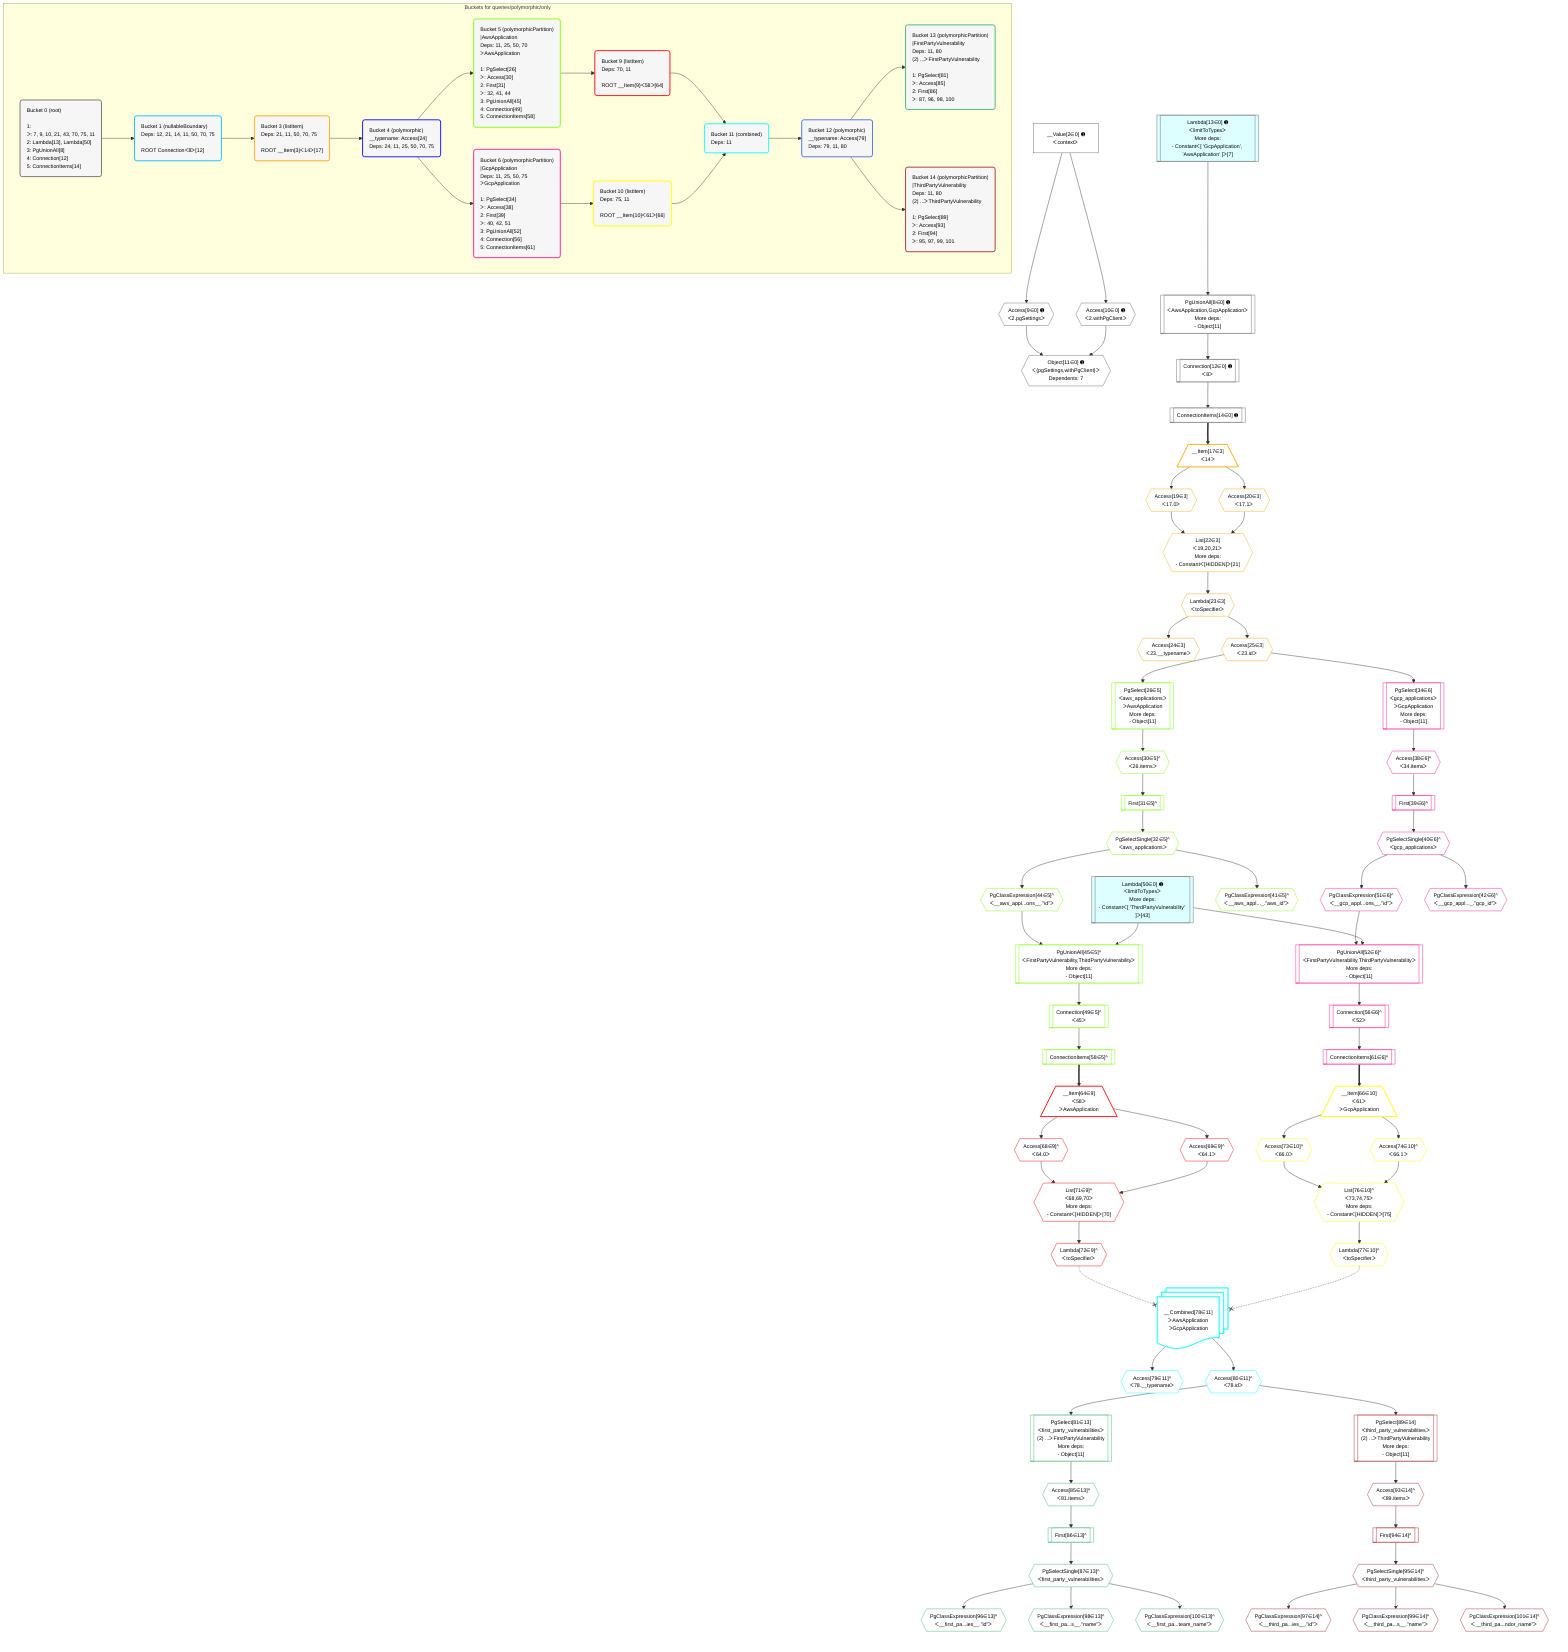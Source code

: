 %%{init: {'themeVariables': { 'fontSize': '12px'}}}%%
graph TD
    classDef path fill:#eee,stroke:#000,color:#000
    classDef plan fill:#fff,stroke-width:1px,color:#000
    classDef itemplan fill:#fff,stroke-width:2px,color:#000
    classDef unbatchedplan fill:#dff,stroke-width:1px,color:#000
    classDef sideeffectplan fill:#fcc,stroke-width:2px,color:#000
    classDef bucket fill:#f6f6f6,color:#000,stroke-width:2px,text-align:left

    subgraph "Buckets for queries/polymorphic/only"
    Bucket0("Bucket 0 (root)<br /><br />1: <br />ᐳ: 7, 9, 10, 21, 43, 70, 75, 11<br />2: Lambda[13], Lambda[50]<br />3: PgUnionAll[8]<br />4: Connection[12]<br />5: ConnectionItems[14]"):::bucket
    Bucket1("Bucket 1 (nullableBoundary)<br />Deps: 12, 21, 14, 11, 50, 70, 75<br /><br />ROOT Connectionᐸ8ᐳ[12]"):::bucket
    Bucket3("Bucket 3 (listItem)<br />Deps: 21, 11, 50, 70, 75<br /><br />ROOT __Item{3}ᐸ14ᐳ[17]"):::bucket
    Bucket4("Bucket 4 (polymorphic)<br />__typename: Access[24]<br />Deps: 24, 11, 25, 50, 70, 75"):::bucket
    Bucket5("Bucket 5 (polymorphicPartition)<br />|AwsApplication<br />Deps: 11, 25, 50, 70<br />ᐳAwsApplication<br /><br />1: PgSelect[26]<br />ᐳ: Access[30]<br />2: First[31]<br />ᐳ: 32, 41, 44<br />3: PgUnionAll[45]<br />4: Connection[49]<br />5: ConnectionItems[58]"):::bucket
    Bucket6("Bucket 6 (polymorphicPartition)<br />|GcpApplication<br />Deps: 11, 25, 50, 75<br />ᐳGcpApplication<br /><br />1: PgSelect[34]<br />ᐳ: Access[38]<br />2: First[39]<br />ᐳ: 40, 42, 51<br />3: PgUnionAll[52]<br />4: Connection[56]<br />5: ConnectionItems[61]"):::bucket
    Bucket9("Bucket 9 (listItem)<br />Deps: 70, 11<br /><br />ROOT __Item{9}ᐸ58ᐳ[64]"):::bucket
    Bucket10("Bucket 10 (listItem)<br />Deps: 75, 11<br /><br />ROOT __Item{10}ᐸ61ᐳ[66]"):::bucket
    Bucket11("Bucket 11 (combined)<br />Deps: 11"):::bucket
    Bucket12("Bucket 12 (polymorphic)<br />__typename: Access[79]<br />Deps: 79, 11, 80"):::bucket
    Bucket13("Bucket 13 (polymorphicPartition)<br />|FirstPartyVulnerability<br />Deps: 11, 80<br />(2) ...ᐳFirstPartyVulnerability<br /><br />1: PgSelect[81]<br />ᐳ: Access[85]<br />2: First[86]<br />ᐳ: 87, 96, 98, 100"):::bucket
    Bucket14("Bucket 14 (polymorphicPartition)<br />|ThirdPartyVulnerability<br />Deps: 11, 80<br />(2) ...ᐳThirdPartyVulnerability<br /><br />1: PgSelect[89]<br />ᐳ: Access[93]<br />2: First[94]<br />ᐳ: 95, 97, 99, 101"):::bucket
    end
    Bucket0 --> Bucket1
    Bucket1 --> Bucket3
    Bucket3 --> Bucket4
    Bucket4 --> Bucket5 & Bucket6
    Bucket5 --> Bucket9
    Bucket6 --> Bucket10
    Bucket9 --> Bucket11
    Bucket10 --> Bucket11
    Bucket11 --> Bucket12
    Bucket12 --> Bucket13 & Bucket14

    %% plan dependencies
    PgUnionAll8[["PgUnionAll[8∈0] ➊<br />ᐸAwsApplication,GcpApplicationᐳ<br />More deps:<br />- Object[11]"]]:::plan
    Lambda13[["Lambda[13∈0] ➊<br />ᐸlimitToTypesᐳ<br />More deps:<br />- Constantᐸ[ 'GcpApplication', 'AwsApplication' ]ᐳ[7]"]]:::unbatchedplan
    Lambda13 --> PgUnionAll8
    Object11{{"Object[11∈0] ➊<br />ᐸ{pgSettings,withPgClient}ᐳ<br />Dependents: 7"}}:::plan
    Access9{{"Access[9∈0] ➊<br />ᐸ2.pgSettingsᐳ"}}:::plan
    Access10{{"Access[10∈0] ➊<br />ᐸ2.withPgClientᐳ"}}:::plan
    Access9 & Access10 --> Object11
    __Value2["__Value[2∈0] ➊<br />ᐸcontextᐳ"]:::plan
    __Value2 --> Access9
    __Value2 --> Access10
    Connection12[["Connection[12∈0] ➊<br />ᐸ8ᐳ"]]:::plan
    PgUnionAll8 --> Connection12
    ConnectionItems14[["ConnectionItems[14∈0] ➊"]]:::plan
    Connection12 --> ConnectionItems14
    Lambda50[["Lambda[50∈0] ➊<br />ᐸlimitToTypesᐳ<br />More deps:<br />- Constantᐸ[ 'ThirdPartyVulnerability' ]ᐳ[43]"]]:::unbatchedplan
    List22{{"List[22∈3]<br />ᐸ19,20,21ᐳ<br />More deps:<br />- Constantᐸ[HIDDEN]ᐳ[21]"}}:::plan
    Access19{{"Access[19∈3]<br />ᐸ17.0ᐳ"}}:::plan
    Access20{{"Access[20∈3]<br />ᐸ17.1ᐳ"}}:::plan
    Access19 & Access20 --> List22
    __Item17[/"__Item[17∈3]<br />ᐸ14ᐳ"\]:::itemplan
    ConnectionItems14 ==> __Item17
    __Item17 --> Access19
    __Item17 --> Access20
    Lambda23{{"Lambda[23∈3]<br />ᐸtoSpecifierᐳ"}}:::plan
    List22 --> Lambda23
    Access24{{"Access[24∈3]<br />ᐸ23.__typenameᐳ"}}:::plan
    Lambda23 --> Access24
    Access25{{"Access[25∈3]<br />ᐸ23.idᐳ"}}:::plan
    Lambda23 --> Access25
    PgUnionAll45[["PgUnionAll[45∈5]^<br />ᐸFirstPartyVulnerability,ThirdPartyVulnerabilityᐳ<br />More deps:<br />- Object[11]"]]:::plan
    PgClassExpression44{{"PgClassExpression[44∈5]^<br />ᐸ__aws_appl...ons__.”id”ᐳ"}}:::plan
    PgClassExpression44 & Lambda50 --> PgUnionAll45
    PgSelect26[["PgSelect[26∈5]<br />ᐸaws_applicationsᐳ<br />ᐳAwsApplication<br />More deps:<br />- Object[11]"]]:::plan
    Access25 --> PgSelect26
    Access30{{"Access[30∈5]^<br />ᐸ26.itemsᐳ"}}:::plan
    PgSelect26 --> Access30
    First31[["First[31∈5]^"]]:::plan
    Access30 --> First31
    PgSelectSingle32{{"PgSelectSingle[32∈5]^<br />ᐸaws_applicationsᐳ"}}:::plan
    First31 --> PgSelectSingle32
    PgClassExpression41{{"PgClassExpression[41∈5]^<br />ᐸ__aws_appl..._.”aws_id”ᐳ"}}:::plan
    PgSelectSingle32 --> PgClassExpression41
    PgSelectSingle32 --> PgClassExpression44
    Connection49[["Connection[49∈5]^<br />ᐸ45ᐳ"]]:::plan
    PgUnionAll45 --> Connection49
    ConnectionItems58[["ConnectionItems[58∈5]^"]]:::plan
    Connection49 --> ConnectionItems58
    PgUnionAll52[["PgUnionAll[52∈6]^<br />ᐸFirstPartyVulnerability,ThirdPartyVulnerabilityᐳ<br />More deps:<br />- Object[11]"]]:::plan
    PgClassExpression51{{"PgClassExpression[51∈6]^<br />ᐸ__gcp_appl...ons__.”id”ᐳ"}}:::plan
    PgClassExpression51 & Lambda50 --> PgUnionAll52
    PgSelect34[["PgSelect[34∈6]<br />ᐸgcp_applicationsᐳ<br />ᐳGcpApplication<br />More deps:<br />- Object[11]"]]:::plan
    Access25 --> PgSelect34
    Access38{{"Access[38∈6]^<br />ᐸ34.itemsᐳ"}}:::plan
    PgSelect34 --> Access38
    First39[["First[39∈6]^"]]:::plan
    Access38 --> First39
    PgSelectSingle40{{"PgSelectSingle[40∈6]^<br />ᐸgcp_applicationsᐳ"}}:::plan
    First39 --> PgSelectSingle40
    PgClassExpression42{{"PgClassExpression[42∈6]^<br />ᐸ__gcp_appl..._.”gcp_id”ᐳ"}}:::plan
    PgSelectSingle40 --> PgClassExpression42
    PgSelectSingle40 --> PgClassExpression51
    Connection56[["Connection[56∈6]^<br />ᐸ52ᐳ"]]:::plan
    PgUnionAll52 --> Connection56
    ConnectionItems61[["ConnectionItems[61∈6]^"]]:::plan
    Connection56 --> ConnectionItems61
    List71{{"List[71∈9]^<br />ᐸ68,69,70ᐳ<br />More deps:<br />- Constantᐸ[HIDDEN]ᐳ[70]"}}:::plan
    Access68{{"Access[68∈9]^<br />ᐸ64.0ᐳ"}}:::plan
    Access69{{"Access[69∈9]^<br />ᐸ64.1ᐳ"}}:::plan
    Access68 & Access69 --> List71
    __Item64[/"__Item[64∈9]<br />ᐸ58ᐳ<br />ᐳAwsApplication"\]:::itemplan
    ConnectionItems58 ==> __Item64
    __Item64 --> Access68
    __Item64 --> Access69
    Lambda72{{"Lambda[72∈9]^<br />ᐸtoSpecifierᐳ"}}:::plan
    List71 --> Lambda72
    List76{{"List[76∈10]^<br />ᐸ73,74,75ᐳ<br />More deps:<br />- Constantᐸ[HIDDEN]ᐳ[75]"}}:::plan
    Access73{{"Access[73∈10]^<br />ᐸ66.0ᐳ"}}:::plan
    Access74{{"Access[74∈10]^<br />ᐸ66.1ᐳ"}}:::plan
    Access73 & Access74 --> List76
    __Item66[/"__Item[66∈10]<br />ᐸ61ᐳ<br />ᐳGcpApplication"\]:::itemplan
    ConnectionItems61 ==> __Item66
    __Item66 --> Access73
    __Item66 --> Access74
    Lambda77{{"Lambda[77∈10]^<br />ᐸtoSpecifierᐳ"}}:::plan
    List76 --> Lambda77
    Access79{{"Access[79∈11]^<br />ᐸ78.__typenameᐳ"}}:::plan
    __Value78:::plan@{shape: docs, label: "__Combined[78∈11]<br />ᐳAwsApplication<br />ᐳGcpApplication"}
    __Value78 --> Access79
    Access80{{"Access[80∈11]^<br />ᐸ78.idᐳ"}}:::plan
    __Value78 --> Access80
    PgSelect81[["PgSelect[81∈13]<br />ᐸfirst_party_vulnerabilitiesᐳ<br />(2) ...ᐳFirstPartyVulnerability<br />More deps:<br />- Object[11]"]]:::plan
    Access80 --> PgSelect81
    Access85{{"Access[85∈13]^<br />ᐸ81.itemsᐳ"}}:::plan
    PgSelect81 --> Access85
    First86[["First[86∈13]^"]]:::plan
    Access85 --> First86
    PgSelectSingle87{{"PgSelectSingle[87∈13]^<br />ᐸfirst_party_vulnerabilitiesᐳ"}}:::plan
    First86 --> PgSelectSingle87
    PgClassExpression96{{"PgClassExpression[96∈13]^<br />ᐸ__first_pa...ies__.”id”ᐳ"}}:::plan
    PgSelectSingle87 --> PgClassExpression96
    PgClassExpression98{{"PgClassExpression[98∈13]^<br />ᐸ__first_pa...s__.”name”ᐳ"}}:::plan
    PgSelectSingle87 --> PgClassExpression98
    PgClassExpression100{{"PgClassExpression[100∈13]^<br />ᐸ__first_pa...team_name”ᐳ"}}:::plan
    PgSelectSingle87 --> PgClassExpression100
    PgSelect89[["PgSelect[89∈14]<br />ᐸthird_party_vulnerabilitiesᐳ<br />(2) ...ᐳThirdPartyVulnerability<br />More deps:<br />- Object[11]"]]:::plan
    Access80 --> PgSelect89
    Access93{{"Access[93∈14]^<br />ᐸ89.itemsᐳ"}}:::plan
    PgSelect89 --> Access93
    First94[["First[94∈14]^"]]:::plan
    Access93 --> First94
    PgSelectSingle95{{"PgSelectSingle[95∈14]^<br />ᐸthird_party_vulnerabilitiesᐳ"}}:::plan
    First94 --> PgSelectSingle95
    PgClassExpression97{{"PgClassExpression[97∈14]^<br />ᐸ__third_pa...ies__.”id”ᐳ"}}:::plan
    PgSelectSingle95 --> PgClassExpression97
    PgClassExpression99{{"PgClassExpression[99∈14]^<br />ᐸ__third_pa...s__.”name”ᐳ"}}:::plan
    PgSelectSingle95 --> PgClassExpression99
    PgClassExpression101{{"PgClassExpression[101∈14]^<br />ᐸ__third_pa...ndor_name”ᐳ"}}:::plan
    PgSelectSingle95 --> PgClassExpression101

    %% define steps
    classDef bucket0 stroke:#696969
    class Bucket0,__Value2,PgUnionAll8,Access9,Access10,Object11,Connection12,Lambda13,ConnectionItems14,Lambda50 bucket0
    classDef bucket1 stroke:#00bfff
    class Bucket1 bucket1
    classDef bucket3 stroke:#ffa500
    class Bucket3,__Item17,Access19,Access20,List22,Lambda23,Access24,Access25 bucket3
    classDef bucket4 stroke:#0000ff
    class Bucket4 bucket4
    classDef bucket5 stroke:#7fff00
    class Bucket5,PgSelect26,Access30,First31,PgSelectSingle32,PgClassExpression41,PgClassExpression44,PgUnionAll45,Connection49,ConnectionItems58 bucket5
    classDef bucket6 stroke:#ff1493
    class Bucket6,PgSelect34,Access38,First39,PgSelectSingle40,PgClassExpression42,PgClassExpression51,PgUnionAll52,Connection56,ConnectionItems61 bucket6
    classDef bucket9 stroke:#ff0000
    class Bucket9,__Item64,Access68,Access69,List71,Lambda72 bucket9
    classDef bucket10 stroke:#ffff00
    class Bucket10,__Item66,Access73,Access74,List76,Lambda77 bucket10
    classDef bucket11 stroke:#00ffff
    class Bucket11,__Value78,Access79,Access80 bucket11
    classDef bucket12 stroke:#4169e1
    class Bucket12 bucket12
    classDef bucket13 stroke:#3cb371
    class Bucket13,PgSelect81,Access85,First86,PgSelectSingle87,PgClassExpression96,PgClassExpression98,PgClassExpression100 bucket13
    classDef bucket14 stroke:#a52a2a
    class Bucket14,PgSelect89,Access93,First94,PgSelectSingle95,PgClassExpression97,PgClassExpression99,PgClassExpression101 bucket14

    Lambda72 -.-x __Value78
    Lambda77 -.-x __Value78